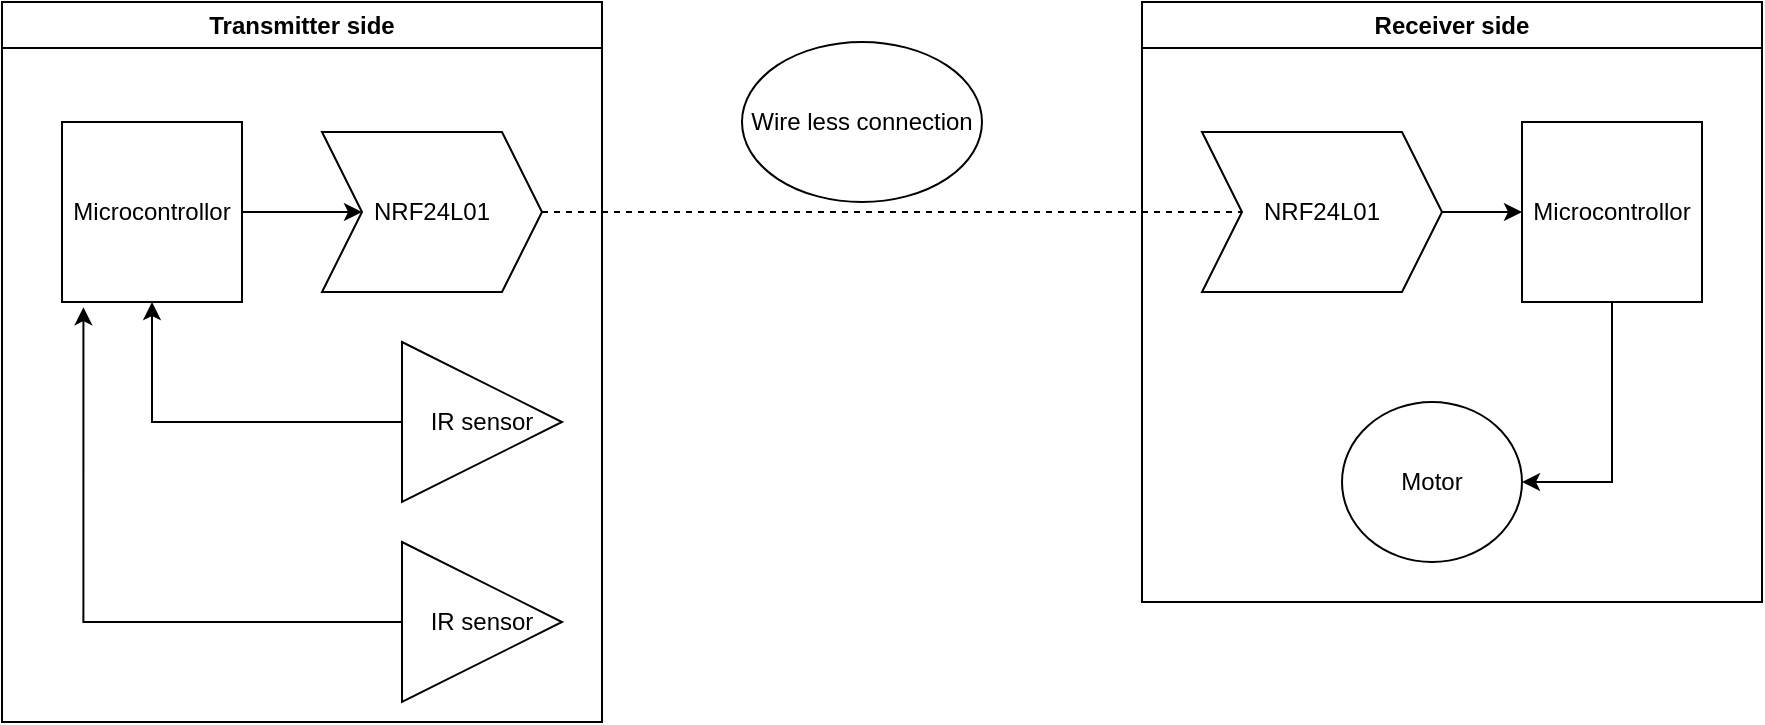 <mxfile version="20.7.2" type="device"><diagram name="Page-1" id="c7488fd3-1785-93aa-aadb-54a6760d102a"><mxGraphModel dx="1105" dy="578" grid="1" gridSize="10" guides="1" tooltips="1" connect="1" arrows="1" fold="1" page="1" pageScale="1" pageWidth="1100" pageHeight="850" background="none" math="0" shadow="0"><root><mxCell id="0"/><mxCell id="1" parent="0"/><mxCell id="aymqmMK3Qv_pkYxoM443-3" value="Transmitter side" style="swimlane;whiteSpace=wrap;html=1;" vertex="1" parent="1"><mxGeometry x="120" y="170" width="300" height="360" as="geometry"/></mxCell><mxCell id="aymqmMK3Qv_pkYxoM443-7" value="NRF24L01" style="shape=step;perimeter=stepPerimeter;whiteSpace=wrap;html=1;fixedSize=1;rotation=0;" vertex="1" parent="aymqmMK3Qv_pkYxoM443-3"><mxGeometry x="160" y="65" width="110" height="80" as="geometry"/></mxCell><mxCell id="aymqmMK3Qv_pkYxoM443-13" style="edgeStyle=orthogonalEdgeStyle;rounded=0;orthogonalLoop=1;jettySize=auto;html=1;exitX=1;exitY=0.5;exitDx=0;exitDy=0;" edge="1" parent="aymqmMK3Qv_pkYxoM443-3" source="aymqmMK3Qv_pkYxoM443-12" target="aymqmMK3Qv_pkYxoM443-7"><mxGeometry relative="1" as="geometry"/></mxCell><mxCell id="aymqmMK3Qv_pkYxoM443-12" value="Microcontrollor" style="whiteSpace=wrap;html=1;aspect=fixed;" vertex="1" parent="aymqmMK3Qv_pkYxoM443-3"><mxGeometry x="30" y="60" width="90" height="90" as="geometry"/></mxCell><mxCell id="aymqmMK3Qv_pkYxoM443-18" style="edgeStyle=orthogonalEdgeStyle;rounded=0;orthogonalLoop=1;jettySize=auto;html=1;exitX=0;exitY=0.5;exitDx=0;exitDy=0;entryX=0.5;entryY=1;entryDx=0;entryDy=0;" edge="1" parent="aymqmMK3Qv_pkYxoM443-3" source="aymqmMK3Qv_pkYxoM443-14" target="aymqmMK3Qv_pkYxoM443-12"><mxGeometry relative="1" as="geometry"/></mxCell><mxCell id="aymqmMK3Qv_pkYxoM443-14" value="IR sensor" style="triangle;whiteSpace=wrap;html=1;" vertex="1" parent="aymqmMK3Qv_pkYxoM443-3"><mxGeometry x="200" y="170" width="80" height="80" as="geometry"/></mxCell><mxCell id="aymqmMK3Qv_pkYxoM443-19" style="edgeStyle=orthogonalEdgeStyle;rounded=0;orthogonalLoop=1;jettySize=auto;html=1;entryX=0.119;entryY=1.029;entryDx=0;entryDy=0;entryPerimeter=0;" edge="1" parent="aymqmMK3Qv_pkYxoM443-3" source="aymqmMK3Qv_pkYxoM443-15" target="aymqmMK3Qv_pkYxoM443-12"><mxGeometry relative="1" as="geometry"/></mxCell><mxCell id="aymqmMK3Qv_pkYxoM443-15" value="IR sensor" style="triangle;whiteSpace=wrap;html=1;" vertex="1" parent="aymqmMK3Qv_pkYxoM443-3"><mxGeometry x="200" y="270" width="80" height="80" as="geometry"/></mxCell><mxCell id="aymqmMK3Qv_pkYxoM443-4" value="Receiver side" style="swimlane;whiteSpace=wrap;html=1;" vertex="1" parent="1"><mxGeometry x="690" y="170" width="310" height="300" as="geometry"/></mxCell><mxCell id="aymqmMK3Qv_pkYxoM443-22" style="edgeStyle=orthogonalEdgeStyle;rounded=0;orthogonalLoop=1;jettySize=auto;html=1;" edge="1" parent="aymqmMK3Qv_pkYxoM443-4" source="aymqmMK3Qv_pkYxoM443-2" target="aymqmMK3Qv_pkYxoM443-21"><mxGeometry relative="1" as="geometry"/></mxCell><mxCell id="aymqmMK3Qv_pkYxoM443-2" value="NRF24L01" style="shape=step;perimeter=stepPerimeter;whiteSpace=wrap;html=1;fixedSize=1;" vertex="1" parent="aymqmMK3Qv_pkYxoM443-4"><mxGeometry x="30" y="65" width="120" height="80" as="geometry"/></mxCell><mxCell id="aymqmMK3Qv_pkYxoM443-25" style="edgeStyle=orthogonalEdgeStyle;rounded=0;orthogonalLoop=1;jettySize=auto;html=1;exitX=0.5;exitY=1;exitDx=0;exitDy=0;entryX=1;entryY=0.5;entryDx=0;entryDy=0;" edge="1" parent="aymqmMK3Qv_pkYxoM443-4" source="aymqmMK3Qv_pkYxoM443-21" target="aymqmMK3Qv_pkYxoM443-23"><mxGeometry relative="1" as="geometry"/></mxCell><mxCell id="aymqmMK3Qv_pkYxoM443-21" value="Microcontrollor" style="whiteSpace=wrap;html=1;aspect=fixed;" vertex="1" parent="aymqmMK3Qv_pkYxoM443-4"><mxGeometry x="190" y="60" width="90" height="90" as="geometry"/></mxCell><mxCell id="aymqmMK3Qv_pkYxoM443-23" value="Motor" style="ellipse;whiteSpace=wrap;html=1;" vertex="1" parent="aymqmMK3Qv_pkYxoM443-4"><mxGeometry x="100" y="200" width="90" height="80" as="geometry"/></mxCell><mxCell id="aymqmMK3Qv_pkYxoM443-11" value="" style="endArrow=none;dashed=1;html=1;rounded=0;entryX=0;entryY=0.5;entryDx=0;entryDy=0;exitX=1;exitY=0.5;exitDx=0;exitDy=0;" edge="1" parent="1" source="aymqmMK3Qv_pkYxoM443-7" target="aymqmMK3Qv_pkYxoM443-2"><mxGeometry width="50" height="50" relative="1" as="geometry"><mxPoint x="420" y="280" as="sourcePoint"/><mxPoint x="670" y="280" as="targetPoint"/></mxGeometry></mxCell><mxCell id="aymqmMK3Qv_pkYxoM443-20" value="Wire less connection" style="ellipse;whiteSpace=wrap;html=1;" vertex="1" parent="1"><mxGeometry x="490" y="190" width="120" height="80" as="geometry"/></mxCell></root></mxGraphModel></diagram></mxfile>